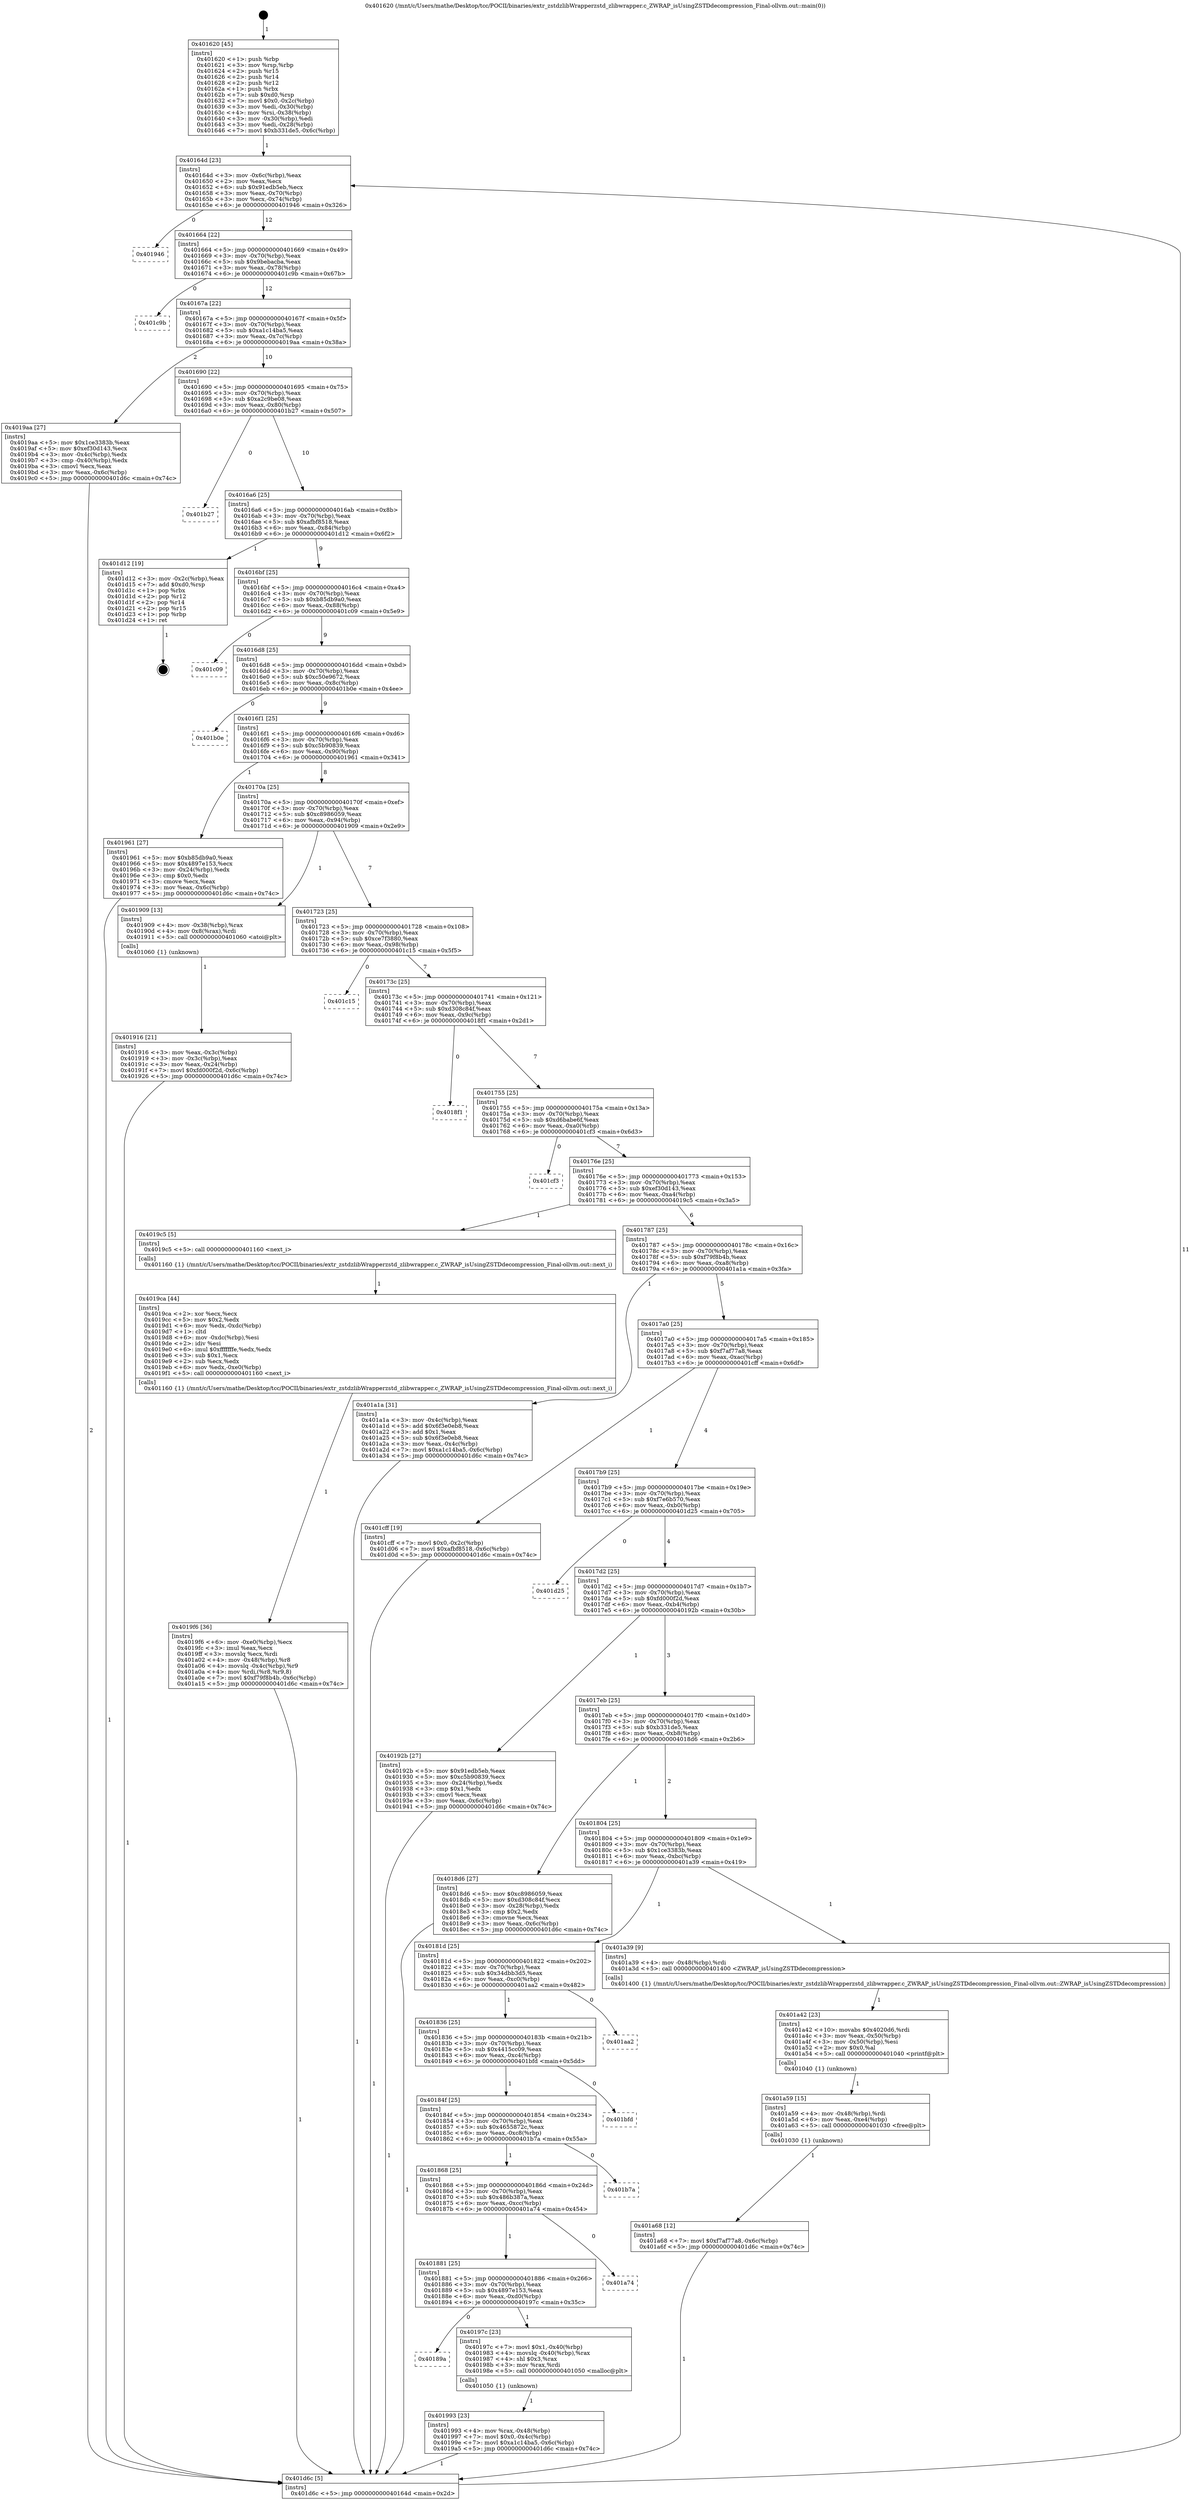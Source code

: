 digraph "0x401620" {
  label = "0x401620 (/mnt/c/Users/mathe/Desktop/tcc/POCII/binaries/extr_zstdzlibWrapperzstd_zlibwrapper.c_ZWRAP_isUsingZSTDdecompression_Final-ollvm.out::main(0))"
  labelloc = "t"
  node[shape=record]

  Entry [label="",width=0.3,height=0.3,shape=circle,fillcolor=black,style=filled]
  "0x40164d" [label="{
     0x40164d [23]\l
     | [instrs]\l
     &nbsp;&nbsp;0x40164d \<+3\>: mov -0x6c(%rbp),%eax\l
     &nbsp;&nbsp;0x401650 \<+2\>: mov %eax,%ecx\l
     &nbsp;&nbsp;0x401652 \<+6\>: sub $0x91edb5eb,%ecx\l
     &nbsp;&nbsp;0x401658 \<+3\>: mov %eax,-0x70(%rbp)\l
     &nbsp;&nbsp;0x40165b \<+3\>: mov %ecx,-0x74(%rbp)\l
     &nbsp;&nbsp;0x40165e \<+6\>: je 0000000000401946 \<main+0x326\>\l
  }"]
  "0x401946" [label="{
     0x401946\l
  }", style=dashed]
  "0x401664" [label="{
     0x401664 [22]\l
     | [instrs]\l
     &nbsp;&nbsp;0x401664 \<+5\>: jmp 0000000000401669 \<main+0x49\>\l
     &nbsp;&nbsp;0x401669 \<+3\>: mov -0x70(%rbp),%eax\l
     &nbsp;&nbsp;0x40166c \<+5\>: sub $0x9bebacba,%eax\l
     &nbsp;&nbsp;0x401671 \<+3\>: mov %eax,-0x78(%rbp)\l
     &nbsp;&nbsp;0x401674 \<+6\>: je 0000000000401c9b \<main+0x67b\>\l
  }"]
  Exit [label="",width=0.3,height=0.3,shape=circle,fillcolor=black,style=filled,peripheries=2]
  "0x401c9b" [label="{
     0x401c9b\l
  }", style=dashed]
  "0x40167a" [label="{
     0x40167a [22]\l
     | [instrs]\l
     &nbsp;&nbsp;0x40167a \<+5\>: jmp 000000000040167f \<main+0x5f\>\l
     &nbsp;&nbsp;0x40167f \<+3\>: mov -0x70(%rbp),%eax\l
     &nbsp;&nbsp;0x401682 \<+5\>: sub $0xa1c14ba5,%eax\l
     &nbsp;&nbsp;0x401687 \<+3\>: mov %eax,-0x7c(%rbp)\l
     &nbsp;&nbsp;0x40168a \<+6\>: je 00000000004019aa \<main+0x38a\>\l
  }"]
  "0x401a68" [label="{
     0x401a68 [12]\l
     | [instrs]\l
     &nbsp;&nbsp;0x401a68 \<+7\>: movl $0xf7af77a8,-0x6c(%rbp)\l
     &nbsp;&nbsp;0x401a6f \<+5\>: jmp 0000000000401d6c \<main+0x74c\>\l
  }"]
  "0x4019aa" [label="{
     0x4019aa [27]\l
     | [instrs]\l
     &nbsp;&nbsp;0x4019aa \<+5\>: mov $0x1ce3383b,%eax\l
     &nbsp;&nbsp;0x4019af \<+5\>: mov $0xef30d143,%ecx\l
     &nbsp;&nbsp;0x4019b4 \<+3\>: mov -0x4c(%rbp),%edx\l
     &nbsp;&nbsp;0x4019b7 \<+3\>: cmp -0x40(%rbp),%edx\l
     &nbsp;&nbsp;0x4019ba \<+3\>: cmovl %ecx,%eax\l
     &nbsp;&nbsp;0x4019bd \<+3\>: mov %eax,-0x6c(%rbp)\l
     &nbsp;&nbsp;0x4019c0 \<+5\>: jmp 0000000000401d6c \<main+0x74c\>\l
  }"]
  "0x401690" [label="{
     0x401690 [22]\l
     | [instrs]\l
     &nbsp;&nbsp;0x401690 \<+5\>: jmp 0000000000401695 \<main+0x75\>\l
     &nbsp;&nbsp;0x401695 \<+3\>: mov -0x70(%rbp),%eax\l
     &nbsp;&nbsp;0x401698 \<+5\>: sub $0xa2c9be08,%eax\l
     &nbsp;&nbsp;0x40169d \<+3\>: mov %eax,-0x80(%rbp)\l
     &nbsp;&nbsp;0x4016a0 \<+6\>: je 0000000000401b27 \<main+0x507\>\l
  }"]
  "0x401a59" [label="{
     0x401a59 [15]\l
     | [instrs]\l
     &nbsp;&nbsp;0x401a59 \<+4\>: mov -0x48(%rbp),%rdi\l
     &nbsp;&nbsp;0x401a5d \<+6\>: mov %eax,-0xe4(%rbp)\l
     &nbsp;&nbsp;0x401a63 \<+5\>: call 0000000000401030 \<free@plt\>\l
     | [calls]\l
     &nbsp;&nbsp;0x401030 \{1\} (unknown)\l
  }"]
  "0x401b27" [label="{
     0x401b27\l
  }", style=dashed]
  "0x4016a6" [label="{
     0x4016a6 [25]\l
     | [instrs]\l
     &nbsp;&nbsp;0x4016a6 \<+5\>: jmp 00000000004016ab \<main+0x8b\>\l
     &nbsp;&nbsp;0x4016ab \<+3\>: mov -0x70(%rbp),%eax\l
     &nbsp;&nbsp;0x4016ae \<+5\>: sub $0xafbf8518,%eax\l
     &nbsp;&nbsp;0x4016b3 \<+6\>: mov %eax,-0x84(%rbp)\l
     &nbsp;&nbsp;0x4016b9 \<+6\>: je 0000000000401d12 \<main+0x6f2\>\l
  }"]
  "0x401a42" [label="{
     0x401a42 [23]\l
     | [instrs]\l
     &nbsp;&nbsp;0x401a42 \<+10\>: movabs $0x4020d6,%rdi\l
     &nbsp;&nbsp;0x401a4c \<+3\>: mov %eax,-0x50(%rbp)\l
     &nbsp;&nbsp;0x401a4f \<+3\>: mov -0x50(%rbp),%esi\l
     &nbsp;&nbsp;0x401a52 \<+2\>: mov $0x0,%al\l
     &nbsp;&nbsp;0x401a54 \<+5\>: call 0000000000401040 \<printf@plt\>\l
     | [calls]\l
     &nbsp;&nbsp;0x401040 \{1\} (unknown)\l
  }"]
  "0x401d12" [label="{
     0x401d12 [19]\l
     | [instrs]\l
     &nbsp;&nbsp;0x401d12 \<+3\>: mov -0x2c(%rbp),%eax\l
     &nbsp;&nbsp;0x401d15 \<+7\>: add $0xd0,%rsp\l
     &nbsp;&nbsp;0x401d1c \<+1\>: pop %rbx\l
     &nbsp;&nbsp;0x401d1d \<+2\>: pop %r12\l
     &nbsp;&nbsp;0x401d1f \<+2\>: pop %r14\l
     &nbsp;&nbsp;0x401d21 \<+2\>: pop %r15\l
     &nbsp;&nbsp;0x401d23 \<+1\>: pop %rbp\l
     &nbsp;&nbsp;0x401d24 \<+1\>: ret\l
  }"]
  "0x4016bf" [label="{
     0x4016bf [25]\l
     | [instrs]\l
     &nbsp;&nbsp;0x4016bf \<+5\>: jmp 00000000004016c4 \<main+0xa4\>\l
     &nbsp;&nbsp;0x4016c4 \<+3\>: mov -0x70(%rbp),%eax\l
     &nbsp;&nbsp;0x4016c7 \<+5\>: sub $0xb85db9a0,%eax\l
     &nbsp;&nbsp;0x4016cc \<+6\>: mov %eax,-0x88(%rbp)\l
     &nbsp;&nbsp;0x4016d2 \<+6\>: je 0000000000401c09 \<main+0x5e9\>\l
  }"]
  "0x4019f6" [label="{
     0x4019f6 [36]\l
     | [instrs]\l
     &nbsp;&nbsp;0x4019f6 \<+6\>: mov -0xe0(%rbp),%ecx\l
     &nbsp;&nbsp;0x4019fc \<+3\>: imul %eax,%ecx\l
     &nbsp;&nbsp;0x4019ff \<+3\>: movslq %ecx,%rdi\l
     &nbsp;&nbsp;0x401a02 \<+4\>: mov -0x48(%rbp),%r8\l
     &nbsp;&nbsp;0x401a06 \<+4\>: movslq -0x4c(%rbp),%r9\l
     &nbsp;&nbsp;0x401a0a \<+4\>: mov %rdi,(%r8,%r9,8)\l
     &nbsp;&nbsp;0x401a0e \<+7\>: movl $0xf79f8b4b,-0x6c(%rbp)\l
     &nbsp;&nbsp;0x401a15 \<+5\>: jmp 0000000000401d6c \<main+0x74c\>\l
  }"]
  "0x401c09" [label="{
     0x401c09\l
  }", style=dashed]
  "0x4016d8" [label="{
     0x4016d8 [25]\l
     | [instrs]\l
     &nbsp;&nbsp;0x4016d8 \<+5\>: jmp 00000000004016dd \<main+0xbd\>\l
     &nbsp;&nbsp;0x4016dd \<+3\>: mov -0x70(%rbp),%eax\l
     &nbsp;&nbsp;0x4016e0 \<+5\>: sub $0xc50e9672,%eax\l
     &nbsp;&nbsp;0x4016e5 \<+6\>: mov %eax,-0x8c(%rbp)\l
     &nbsp;&nbsp;0x4016eb \<+6\>: je 0000000000401b0e \<main+0x4ee\>\l
  }"]
  "0x4019ca" [label="{
     0x4019ca [44]\l
     | [instrs]\l
     &nbsp;&nbsp;0x4019ca \<+2\>: xor %ecx,%ecx\l
     &nbsp;&nbsp;0x4019cc \<+5\>: mov $0x2,%edx\l
     &nbsp;&nbsp;0x4019d1 \<+6\>: mov %edx,-0xdc(%rbp)\l
     &nbsp;&nbsp;0x4019d7 \<+1\>: cltd\l
     &nbsp;&nbsp;0x4019d8 \<+6\>: mov -0xdc(%rbp),%esi\l
     &nbsp;&nbsp;0x4019de \<+2\>: idiv %esi\l
     &nbsp;&nbsp;0x4019e0 \<+6\>: imul $0xfffffffe,%edx,%edx\l
     &nbsp;&nbsp;0x4019e6 \<+3\>: sub $0x1,%ecx\l
     &nbsp;&nbsp;0x4019e9 \<+2\>: sub %ecx,%edx\l
     &nbsp;&nbsp;0x4019eb \<+6\>: mov %edx,-0xe0(%rbp)\l
     &nbsp;&nbsp;0x4019f1 \<+5\>: call 0000000000401160 \<next_i\>\l
     | [calls]\l
     &nbsp;&nbsp;0x401160 \{1\} (/mnt/c/Users/mathe/Desktop/tcc/POCII/binaries/extr_zstdzlibWrapperzstd_zlibwrapper.c_ZWRAP_isUsingZSTDdecompression_Final-ollvm.out::next_i)\l
  }"]
  "0x401b0e" [label="{
     0x401b0e\l
  }", style=dashed]
  "0x4016f1" [label="{
     0x4016f1 [25]\l
     | [instrs]\l
     &nbsp;&nbsp;0x4016f1 \<+5\>: jmp 00000000004016f6 \<main+0xd6\>\l
     &nbsp;&nbsp;0x4016f6 \<+3\>: mov -0x70(%rbp),%eax\l
     &nbsp;&nbsp;0x4016f9 \<+5\>: sub $0xc5b90839,%eax\l
     &nbsp;&nbsp;0x4016fe \<+6\>: mov %eax,-0x90(%rbp)\l
     &nbsp;&nbsp;0x401704 \<+6\>: je 0000000000401961 \<main+0x341\>\l
  }"]
  "0x401993" [label="{
     0x401993 [23]\l
     | [instrs]\l
     &nbsp;&nbsp;0x401993 \<+4\>: mov %rax,-0x48(%rbp)\l
     &nbsp;&nbsp;0x401997 \<+7\>: movl $0x0,-0x4c(%rbp)\l
     &nbsp;&nbsp;0x40199e \<+7\>: movl $0xa1c14ba5,-0x6c(%rbp)\l
     &nbsp;&nbsp;0x4019a5 \<+5\>: jmp 0000000000401d6c \<main+0x74c\>\l
  }"]
  "0x401961" [label="{
     0x401961 [27]\l
     | [instrs]\l
     &nbsp;&nbsp;0x401961 \<+5\>: mov $0xb85db9a0,%eax\l
     &nbsp;&nbsp;0x401966 \<+5\>: mov $0x4897e153,%ecx\l
     &nbsp;&nbsp;0x40196b \<+3\>: mov -0x24(%rbp),%edx\l
     &nbsp;&nbsp;0x40196e \<+3\>: cmp $0x0,%edx\l
     &nbsp;&nbsp;0x401971 \<+3\>: cmove %ecx,%eax\l
     &nbsp;&nbsp;0x401974 \<+3\>: mov %eax,-0x6c(%rbp)\l
     &nbsp;&nbsp;0x401977 \<+5\>: jmp 0000000000401d6c \<main+0x74c\>\l
  }"]
  "0x40170a" [label="{
     0x40170a [25]\l
     | [instrs]\l
     &nbsp;&nbsp;0x40170a \<+5\>: jmp 000000000040170f \<main+0xef\>\l
     &nbsp;&nbsp;0x40170f \<+3\>: mov -0x70(%rbp),%eax\l
     &nbsp;&nbsp;0x401712 \<+5\>: sub $0xc8986059,%eax\l
     &nbsp;&nbsp;0x401717 \<+6\>: mov %eax,-0x94(%rbp)\l
     &nbsp;&nbsp;0x40171d \<+6\>: je 0000000000401909 \<main+0x2e9\>\l
  }"]
  "0x40189a" [label="{
     0x40189a\l
  }", style=dashed]
  "0x401909" [label="{
     0x401909 [13]\l
     | [instrs]\l
     &nbsp;&nbsp;0x401909 \<+4\>: mov -0x38(%rbp),%rax\l
     &nbsp;&nbsp;0x40190d \<+4\>: mov 0x8(%rax),%rdi\l
     &nbsp;&nbsp;0x401911 \<+5\>: call 0000000000401060 \<atoi@plt\>\l
     | [calls]\l
     &nbsp;&nbsp;0x401060 \{1\} (unknown)\l
  }"]
  "0x401723" [label="{
     0x401723 [25]\l
     | [instrs]\l
     &nbsp;&nbsp;0x401723 \<+5\>: jmp 0000000000401728 \<main+0x108\>\l
     &nbsp;&nbsp;0x401728 \<+3\>: mov -0x70(%rbp),%eax\l
     &nbsp;&nbsp;0x40172b \<+5\>: sub $0xce7f3880,%eax\l
     &nbsp;&nbsp;0x401730 \<+6\>: mov %eax,-0x98(%rbp)\l
     &nbsp;&nbsp;0x401736 \<+6\>: je 0000000000401c15 \<main+0x5f5\>\l
  }"]
  "0x40197c" [label="{
     0x40197c [23]\l
     | [instrs]\l
     &nbsp;&nbsp;0x40197c \<+7\>: movl $0x1,-0x40(%rbp)\l
     &nbsp;&nbsp;0x401983 \<+4\>: movslq -0x40(%rbp),%rax\l
     &nbsp;&nbsp;0x401987 \<+4\>: shl $0x3,%rax\l
     &nbsp;&nbsp;0x40198b \<+3\>: mov %rax,%rdi\l
     &nbsp;&nbsp;0x40198e \<+5\>: call 0000000000401050 \<malloc@plt\>\l
     | [calls]\l
     &nbsp;&nbsp;0x401050 \{1\} (unknown)\l
  }"]
  "0x401c15" [label="{
     0x401c15\l
  }", style=dashed]
  "0x40173c" [label="{
     0x40173c [25]\l
     | [instrs]\l
     &nbsp;&nbsp;0x40173c \<+5\>: jmp 0000000000401741 \<main+0x121\>\l
     &nbsp;&nbsp;0x401741 \<+3\>: mov -0x70(%rbp),%eax\l
     &nbsp;&nbsp;0x401744 \<+5\>: sub $0xd308c84f,%eax\l
     &nbsp;&nbsp;0x401749 \<+6\>: mov %eax,-0x9c(%rbp)\l
     &nbsp;&nbsp;0x40174f \<+6\>: je 00000000004018f1 \<main+0x2d1\>\l
  }"]
  "0x401881" [label="{
     0x401881 [25]\l
     | [instrs]\l
     &nbsp;&nbsp;0x401881 \<+5\>: jmp 0000000000401886 \<main+0x266\>\l
     &nbsp;&nbsp;0x401886 \<+3\>: mov -0x70(%rbp),%eax\l
     &nbsp;&nbsp;0x401889 \<+5\>: sub $0x4897e153,%eax\l
     &nbsp;&nbsp;0x40188e \<+6\>: mov %eax,-0xd0(%rbp)\l
     &nbsp;&nbsp;0x401894 \<+6\>: je 000000000040197c \<main+0x35c\>\l
  }"]
  "0x4018f1" [label="{
     0x4018f1\l
  }", style=dashed]
  "0x401755" [label="{
     0x401755 [25]\l
     | [instrs]\l
     &nbsp;&nbsp;0x401755 \<+5\>: jmp 000000000040175a \<main+0x13a\>\l
     &nbsp;&nbsp;0x40175a \<+3\>: mov -0x70(%rbp),%eax\l
     &nbsp;&nbsp;0x40175d \<+5\>: sub $0xd6babe6f,%eax\l
     &nbsp;&nbsp;0x401762 \<+6\>: mov %eax,-0xa0(%rbp)\l
     &nbsp;&nbsp;0x401768 \<+6\>: je 0000000000401cf3 \<main+0x6d3\>\l
  }"]
  "0x401a74" [label="{
     0x401a74\l
  }", style=dashed]
  "0x401cf3" [label="{
     0x401cf3\l
  }", style=dashed]
  "0x40176e" [label="{
     0x40176e [25]\l
     | [instrs]\l
     &nbsp;&nbsp;0x40176e \<+5\>: jmp 0000000000401773 \<main+0x153\>\l
     &nbsp;&nbsp;0x401773 \<+3\>: mov -0x70(%rbp),%eax\l
     &nbsp;&nbsp;0x401776 \<+5\>: sub $0xef30d143,%eax\l
     &nbsp;&nbsp;0x40177b \<+6\>: mov %eax,-0xa4(%rbp)\l
     &nbsp;&nbsp;0x401781 \<+6\>: je 00000000004019c5 \<main+0x3a5\>\l
  }"]
  "0x401868" [label="{
     0x401868 [25]\l
     | [instrs]\l
     &nbsp;&nbsp;0x401868 \<+5\>: jmp 000000000040186d \<main+0x24d\>\l
     &nbsp;&nbsp;0x40186d \<+3\>: mov -0x70(%rbp),%eax\l
     &nbsp;&nbsp;0x401870 \<+5\>: sub $0x486b387a,%eax\l
     &nbsp;&nbsp;0x401875 \<+6\>: mov %eax,-0xcc(%rbp)\l
     &nbsp;&nbsp;0x40187b \<+6\>: je 0000000000401a74 \<main+0x454\>\l
  }"]
  "0x4019c5" [label="{
     0x4019c5 [5]\l
     | [instrs]\l
     &nbsp;&nbsp;0x4019c5 \<+5\>: call 0000000000401160 \<next_i\>\l
     | [calls]\l
     &nbsp;&nbsp;0x401160 \{1\} (/mnt/c/Users/mathe/Desktop/tcc/POCII/binaries/extr_zstdzlibWrapperzstd_zlibwrapper.c_ZWRAP_isUsingZSTDdecompression_Final-ollvm.out::next_i)\l
  }"]
  "0x401787" [label="{
     0x401787 [25]\l
     | [instrs]\l
     &nbsp;&nbsp;0x401787 \<+5\>: jmp 000000000040178c \<main+0x16c\>\l
     &nbsp;&nbsp;0x40178c \<+3\>: mov -0x70(%rbp),%eax\l
     &nbsp;&nbsp;0x40178f \<+5\>: sub $0xf79f8b4b,%eax\l
     &nbsp;&nbsp;0x401794 \<+6\>: mov %eax,-0xa8(%rbp)\l
     &nbsp;&nbsp;0x40179a \<+6\>: je 0000000000401a1a \<main+0x3fa\>\l
  }"]
  "0x401b7a" [label="{
     0x401b7a\l
  }", style=dashed]
  "0x401a1a" [label="{
     0x401a1a [31]\l
     | [instrs]\l
     &nbsp;&nbsp;0x401a1a \<+3\>: mov -0x4c(%rbp),%eax\l
     &nbsp;&nbsp;0x401a1d \<+5\>: add $0x6f3e0eb8,%eax\l
     &nbsp;&nbsp;0x401a22 \<+3\>: add $0x1,%eax\l
     &nbsp;&nbsp;0x401a25 \<+5\>: sub $0x6f3e0eb8,%eax\l
     &nbsp;&nbsp;0x401a2a \<+3\>: mov %eax,-0x4c(%rbp)\l
     &nbsp;&nbsp;0x401a2d \<+7\>: movl $0xa1c14ba5,-0x6c(%rbp)\l
     &nbsp;&nbsp;0x401a34 \<+5\>: jmp 0000000000401d6c \<main+0x74c\>\l
  }"]
  "0x4017a0" [label="{
     0x4017a0 [25]\l
     | [instrs]\l
     &nbsp;&nbsp;0x4017a0 \<+5\>: jmp 00000000004017a5 \<main+0x185\>\l
     &nbsp;&nbsp;0x4017a5 \<+3\>: mov -0x70(%rbp),%eax\l
     &nbsp;&nbsp;0x4017a8 \<+5\>: sub $0xf7af77a8,%eax\l
     &nbsp;&nbsp;0x4017ad \<+6\>: mov %eax,-0xac(%rbp)\l
     &nbsp;&nbsp;0x4017b3 \<+6\>: je 0000000000401cff \<main+0x6df\>\l
  }"]
  "0x40184f" [label="{
     0x40184f [25]\l
     | [instrs]\l
     &nbsp;&nbsp;0x40184f \<+5\>: jmp 0000000000401854 \<main+0x234\>\l
     &nbsp;&nbsp;0x401854 \<+3\>: mov -0x70(%rbp),%eax\l
     &nbsp;&nbsp;0x401857 \<+5\>: sub $0x4655872c,%eax\l
     &nbsp;&nbsp;0x40185c \<+6\>: mov %eax,-0xc8(%rbp)\l
     &nbsp;&nbsp;0x401862 \<+6\>: je 0000000000401b7a \<main+0x55a\>\l
  }"]
  "0x401cff" [label="{
     0x401cff [19]\l
     | [instrs]\l
     &nbsp;&nbsp;0x401cff \<+7\>: movl $0x0,-0x2c(%rbp)\l
     &nbsp;&nbsp;0x401d06 \<+7\>: movl $0xafbf8518,-0x6c(%rbp)\l
     &nbsp;&nbsp;0x401d0d \<+5\>: jmp 0000000000401d6c \<main+0x74c\>\l
  }"]
  "0x4017b9" [label="{
     0x4017b9 [25]\l
     | [instrs]\l
     &nbsp;&nbsp;0x4017b9 \<+5\>: jmp 00000000004017be \<main+0x19e\>\l
     &nbsp;&nbsp;0x4017be \<+3\>: mov -0x70(%rbp),%eax\l
     &nbsp;&nbsp;0x4017c1 \<+5\>: sub $0xf7e6b570,%eax\l
     &nbsp;&nbsp;0x4017c6 \<+6\>: mov %eax,-0xb0(%rbp)\l
     &nbsp;&nbsp;0x4017cc \<+6\>: je 0000000000401d25 \<main+0x705\>\l
  }"]
  "0x401bfd" [label="{
     0x401bfd\l
  }", style=dashed]
  "0x401d25" [label="{
     0x401d25\l
  }", style=dashed]
  "0x4017d2" [label="{
     0x4017d2 [25]\l
     | [instrs]\l
     &nbsp;&nbsp;0x4017d2 \<+5\>: jmp 00000000004017d7 \<main+0x1b7\>\l
     &nbsp;&nbsp;0x4017d7 \<+3\>: mov -0x70(%rbp),%eax\l
     &nbsp;&nbsp;0x4017da \<+5\>: sub $0xfd000f2d,%eax\l
     &nbsp;&nbsp;0x4017df \<+6\>: mov %eax,-0xb4(%rbp)\l
     &nbsp;&nbsp;0x4017e5 \<+6\>: je 000000000040192b \<main+0x30b\>\l
  }"]
  "0x401836" [label="{
     0x401836 [25]\l
     | [instrs]\l
     &nbsp;&nbsp;0x401836 \<+5\>: jmp 000000000040183b \<main+0x21b\>\l
     &nbsp;&nbsp;0x40183b \<+3\>: mov -0x70(%rbp),%eax\l
     &nbsp;&nbsp;0x40183e \<+5\>: sub $0x4415cc09,%eax\l
     &nbsp;&nbsp;0x401843 \<+6\>: mov %eax,-0xc4(%rbp)\l
     &nbsp;&nbsp;0x401849 \<+6\>: je 0000000000401bfd \<main+0x5dd\>\l
  }"]
  "0x40192b" [label="{
     0x40192b [27]\l
     | [instrs]\l
     &nbsp;&nbsp;0x40192b \<+5\>: mov $0x91edb5eb,%eax\l
     &nbsp;&nbsp;0x401930 \<+5\>: mov $0xc5b90839,%ecx\l
     &nbsp;&nbsp;0x401935 \<+3\>: mov -0x24(%rbp),%edx\l
     &nbsp;&nbsp;0x401938 \<+3\>: cmp $0x1,%edx\l
     &nbsp;&nbsp;0x40193b \<+3\>: cmovl %ecx,%eax\l
     &nbsp;&nbsp;0x40193e \<+3\>: mov %eax,-0x6c(%rbp)\l
     &nbsp;&nbsp;0x401941 \<+5\>: jmp 0000000000401d6c \<main+0x74c\>\l
  }"]
  "0x4017eb" [label="{
     0x4017eb [25]\l
     | [instrs]\l
     &nbsp;&nbsp;0x4017eb \<+5\>: jmp 00000000004017f0 \<main+0x1d0\>\l
     &nbsp;&nbsp;0x4017f0 \<+3\>: mov -0x70(%rbp),%eax\l
     &nbsp;&nbsp;0x4017f3 \<+5\>: sub $0xb331de5,%eax\l
     &nbsp;&nbsp;0x4017f8 \<+6\>: mov %eax,-0xb8(%rbp)\l
     &nbsp;&nbsp;0x4017fe \<+6\>: je 00000000004018d6 \<main+0x2b6\>\l
  }"]
  "0x401aa2" [label="{
     0x401aa2\l
  }", style=dashed]
  "0x4018d6" [label="{
     0x4018d6 [27]\l
     | [instrs]\l
     &nbsp;&nbsp;0x4018d6 \<+5\>: mov $0xc8986059,%eax\l
     &nbsp;&nbsp;0x4018db \<+5\>: mov $0xd308c84f,%ecx\l
     &nbsp;&nbsp;0x4018e0 \<+3\>: mov -0x28(%rbp),%edx\l
     &nbsp;&nbsp;0x4018e3 \<+3\>: cmp $0x2,%edx\l
     &nbsp;&nbsp;0x4018e6 \<+3\>: cmovne %ecx,%eax\l
     &nbsp;&nbsp;0x4018e9 \<+3\>: mov %eax,-0x6c(%rbp)\l
     &nbsp;&nbsp;0x4018ec \<+5\>: jmp 0000000000401d6c \<main+0x74c\>\l
  }"]
  "0x401804" [label="{
     0x401804 [25]\l
     | [instrs]\l
     &nbsp;&nbsp;0x401804 \<+5\>: jmp 0000000000401809 \<main+0x1e9\>\l
     &nbsp;&nbsp;0x401809 \<+3\>: mov -0x70(%rbp),%eax\l
     &nbsp;&nbsp;0x40180c \<+5\>: sub $0x1ce3383b,%eax\l
     &nbsp;&nbsp;0x401811 \<+6\>: mov %eax,-0xbc(%rbp)\l
     &nbsp;&nbsp;0x401817 \<+6\>: je 0000000000401a39 \<main+0x419\>\l
  }"]
  "0x401d6c" [label="{
     0x401d6c [5]\l
     | [instrs]\l
     &nbsp;&nbsp;0x401d6c \<+5\>: jmp 000000000040164d \<main+0x2d\>\l
  }"]
  "0x401620" [label="{
     0x401620 [45]\l
     | [instrs]\l
     &nbsp;&nbsp;0x401620 \<+1\>: push %rbp\l
     &nbsp;&nbsp;0x401621 \<+3\>: mov %rsp,%rbp\l
     &nbsp;&nbsp;0x401624 \<+2\>: push %r15\l
     &nbsp;&nbsp;0x401626 \<+2\>: push %r14\l
     &nbsp;&nbsp;0x401628 \<+2\>: push %r12\l
     &nbsp;&nbsp;0x40162a \<+1\>: push %rbx\l
     &nbsp;&nbsp;0x40162b \<+7\>: sub $0xd0,%rsp\l
     &nbsp;&nbsp;0x401632 \<+7\>: movl $0x0,-0x2c(%rbp)\l
     &nbsp;&nbsp;0x401639 \<+3\>: mov %edi,-0x30(%rbp)\l
     &nbsp;&nbsp;0x40163c \<+4\>: mov %rsi,-0x38(%rbp)\l
     &nbsp;&nbsp;0x401640 \<+3\>: mov -0x30(%rbp),%edi\l
     &nbsp;&nbsp;0x401643 \<+3\>: mov %edi,-0x28(%rbp)\l
     &nbsp;&nbsp;0x401646 \<+7\>: movl $0xb331de5,-0x6c(%rbp)\l
  }"]
  "0x401916" [label="{
     0x401916 [21]\l
     | [instrs]\l
     &nbsp;&nbsp;0x401916 \<+3\>: mov %eax,-0x3c(%rbp)\l
     &nbsp;&nbsp;0x401919 \<+3\>: mov -0x3c(%rbp),%eax\l
     &nbsp;&nbsp;0x40191c \<+3\>: mov %eax,-0x24(%rbp)\l
     &nbsp;&nbsp;0x40191f \<+7\>: movl $0xfd000f2d,-0x6c(%rbp)\l
     &nbsp;&nbsp;0x401926 \<+5\>: jmp 0000000000401d6c \<main+0x74c\>\l
  }"]
  "0x40181d" [label="{
     0x40181d [25]\l
     | [instrs]\l
     &nbsp;&nbsp;0x40181d \<+5\>: jmp 0000000000401822 \<main+0x202\>\l
     &nbsp;&nbsp;0x401822 \<+3\>: mov -0x70(%rbp),%eax\l
     &nbsp;&nbsp;0x401825 \<+5\>: sub $0x34dbb3d5,%eax\l
     &nbsp;&nbsp;0x40182a \<+6\>: mov %eax,-0xc0(%rbp)\l
     &nbsp;&nbsp;0x401830 \<+6\>: je 0000000000401aa2 \<main+0x482\>\l
  }"]
  "0x401a39" [label="{
     0x401a39 [9]\l
     | [instrs]\l
     &nbsp;&nbsp;0x401a39 \<+4\>: mov -0x48(%rbp),%rdi\l
     &nbsp;&nbsp;0x401a3d \<+5\>: call 0000000000401400 \<ZWRAP_isUsingZSTDdecompression\>\l
     | [calls]\l
     &nbsp;&nbsp;0x401400 \{1\} (/mnt/c/Users/mathe/Desktop/tcc/POCII/binaries/extr_zstdzlibWrapperzstd_zlibwrapper.c_ZWRAP_isUsingZSTDdecompression_Final-ollvm.out::ZWRAP_isUsingZSTDdecompression)\l
  }"]
  Entry -> "0x401620" [label=" 1"]
  "0x40164d" -> "0x401946" [label=" 0"]
  "0x40164d" -> "0x401664" [label=" 12"]
  "0x401d12" -> Exit [label=" 1"]
  "0x401664" -> "0x401c9b" [label=" 0"]
  "0x401664" -> "0x40167a" [label=" 12"]
  "0x401cff" -> "0x401d6c" [label=" 1"]
  "0x40167a" -> "0x4019aa" [label=" 2"]
  "0x40167a" -> "0x401690" [label=" 10"]
  "0x401a68" -> "0x401d6c" [label=" 1"]
  "0x401690" -> "0x401b27" [label=" 0"]
  "0x401690" -> "0x4016a6" [label=" 10"]
  "0x401a59" -> "0x401a68" [label=" 1"]
  "0x4016a6" -> "0x401d12" [label=" 1"]
  "0x4016a6" -> "0x4016bf" [label=" 9"]
  "0x401a42" -> "0x401a59" [label=" 1"]
  "0x4016bf" -> "0x401c09" [label=" 0"]
  "0x4016bf" -> "0x4016d8" [label=" 9"]
  "0x401a39" -> "0x401a42" [label=" 1"]
  "0x4016d8" -> "0x401b0e" [label=" 0"]
  "0x4016d8" -> "0x4016f1" [label=" 9"]
  "0x401a1a" -> "0x401d6c" [label=" 1"]
  "0x4016f1" -> "0x401961" [label=" 1"]
  "0x4016f1" -> "0x40170a" [label=" 8"]
  "0x4019f6" -> "0x401d6c" [label=" 1"]
  "0x40170a" -> "0x401909" [label=" 1"]
  "0x40170a" -> "0x401723" [label=" 7"]
  "0x4019ca" -> "0x4019f6" [label=" 1"]
  "0x401723" -> "0x401c15" [label=" 0"]
  "0x401723" -> "0x40173c" [label=" 7"]
  "0x4019c5" -> "0x4019ca" [label=" 1"]
  "0x40173c" -> "0x4018f1" [label=" 0"]
  "0x40173c" -> "0x401755" [label=" 7"]
  "0x401993" -> "0x401d6c" [label=" 1"]
  "0x401755" -> "0x401cf3" [label=" 0"]
  "0x401755" -> "0x40176e" [label=" 7"]
  "0x40197c" -> "0x401993" [label=" 1"]
  "0x40176e" -> "0x4019c5" [label=" 1"]
  "0x40176e" -> "0x401787" [label=" 6"]
  "0x401881" -> "0x40197c" [label=" 1"]
  "0x401787" -> "0x401a1a" [label=" 1"]
  "0x401787" -> "0x4017a0" [label=" 5"]
  "0x4019aa" -> "0x401d6c" [label=" 2"]
  "0x4017a0" -> "0x401cff" [label=" 1"]
  "0x4017a0" -> "0x4017b9" [label=" 4"]
  "0x401868" -> "0x401a74" [label=" 0"]
  "0x4017b9" -> "0x401d25" [label=" 0"]
  "0x4017b9" -> "0x4017d2" [label=" 4"]
  "0x401881" -> "0x40189a" [label=" 0"]
  "0x4017d2" -> "0x40192b" [label=" 1"]
  "0x4017d2" -> "0x4017eb" [label=" 3"]
  "0x40184f" -> "0x401b7a" [label=" 0"]
  "0x4017eb" -> "0x4018d6" [label=" 1"]
  "0x4017eb" -> "0x401804" [label=" 2"]
  "0x4018d6" -> "0x401d6c" [label=" 1"]
  "0x401620" -> "0x40164d" [label=" 1"]
  "0x401d6c" -> "0x40164d" [label=" 11"]
  "0x401909" -> "0x401916" [label=" 1"]
  "0x401916" -> "0x401d6c" [label=" 1"]
  "0x40192b" -> "0x401d6c" [label=" 1"]
  "0x401961" -> "0x401d6c" [label=" 1"]
  "0x401868" -> "0x401881" [label=" 1"]
  "0x401804" -> "0x401a39" [label=" 1"]
  "0x401804" -> "0x40181d" [label=" 1"]
  "0x401836" -> "0x40184f" [label=" 1"]
  "0x40181d" -> "0x401aa2" [label=" 0"]
  "0x40181d" -> "0x401836" [label=" 1"]
  "0x40184f" -> "0x401868" [label=" 1"]
  "0x401836" -> "0x401bfd" [label=" 0"]
}
